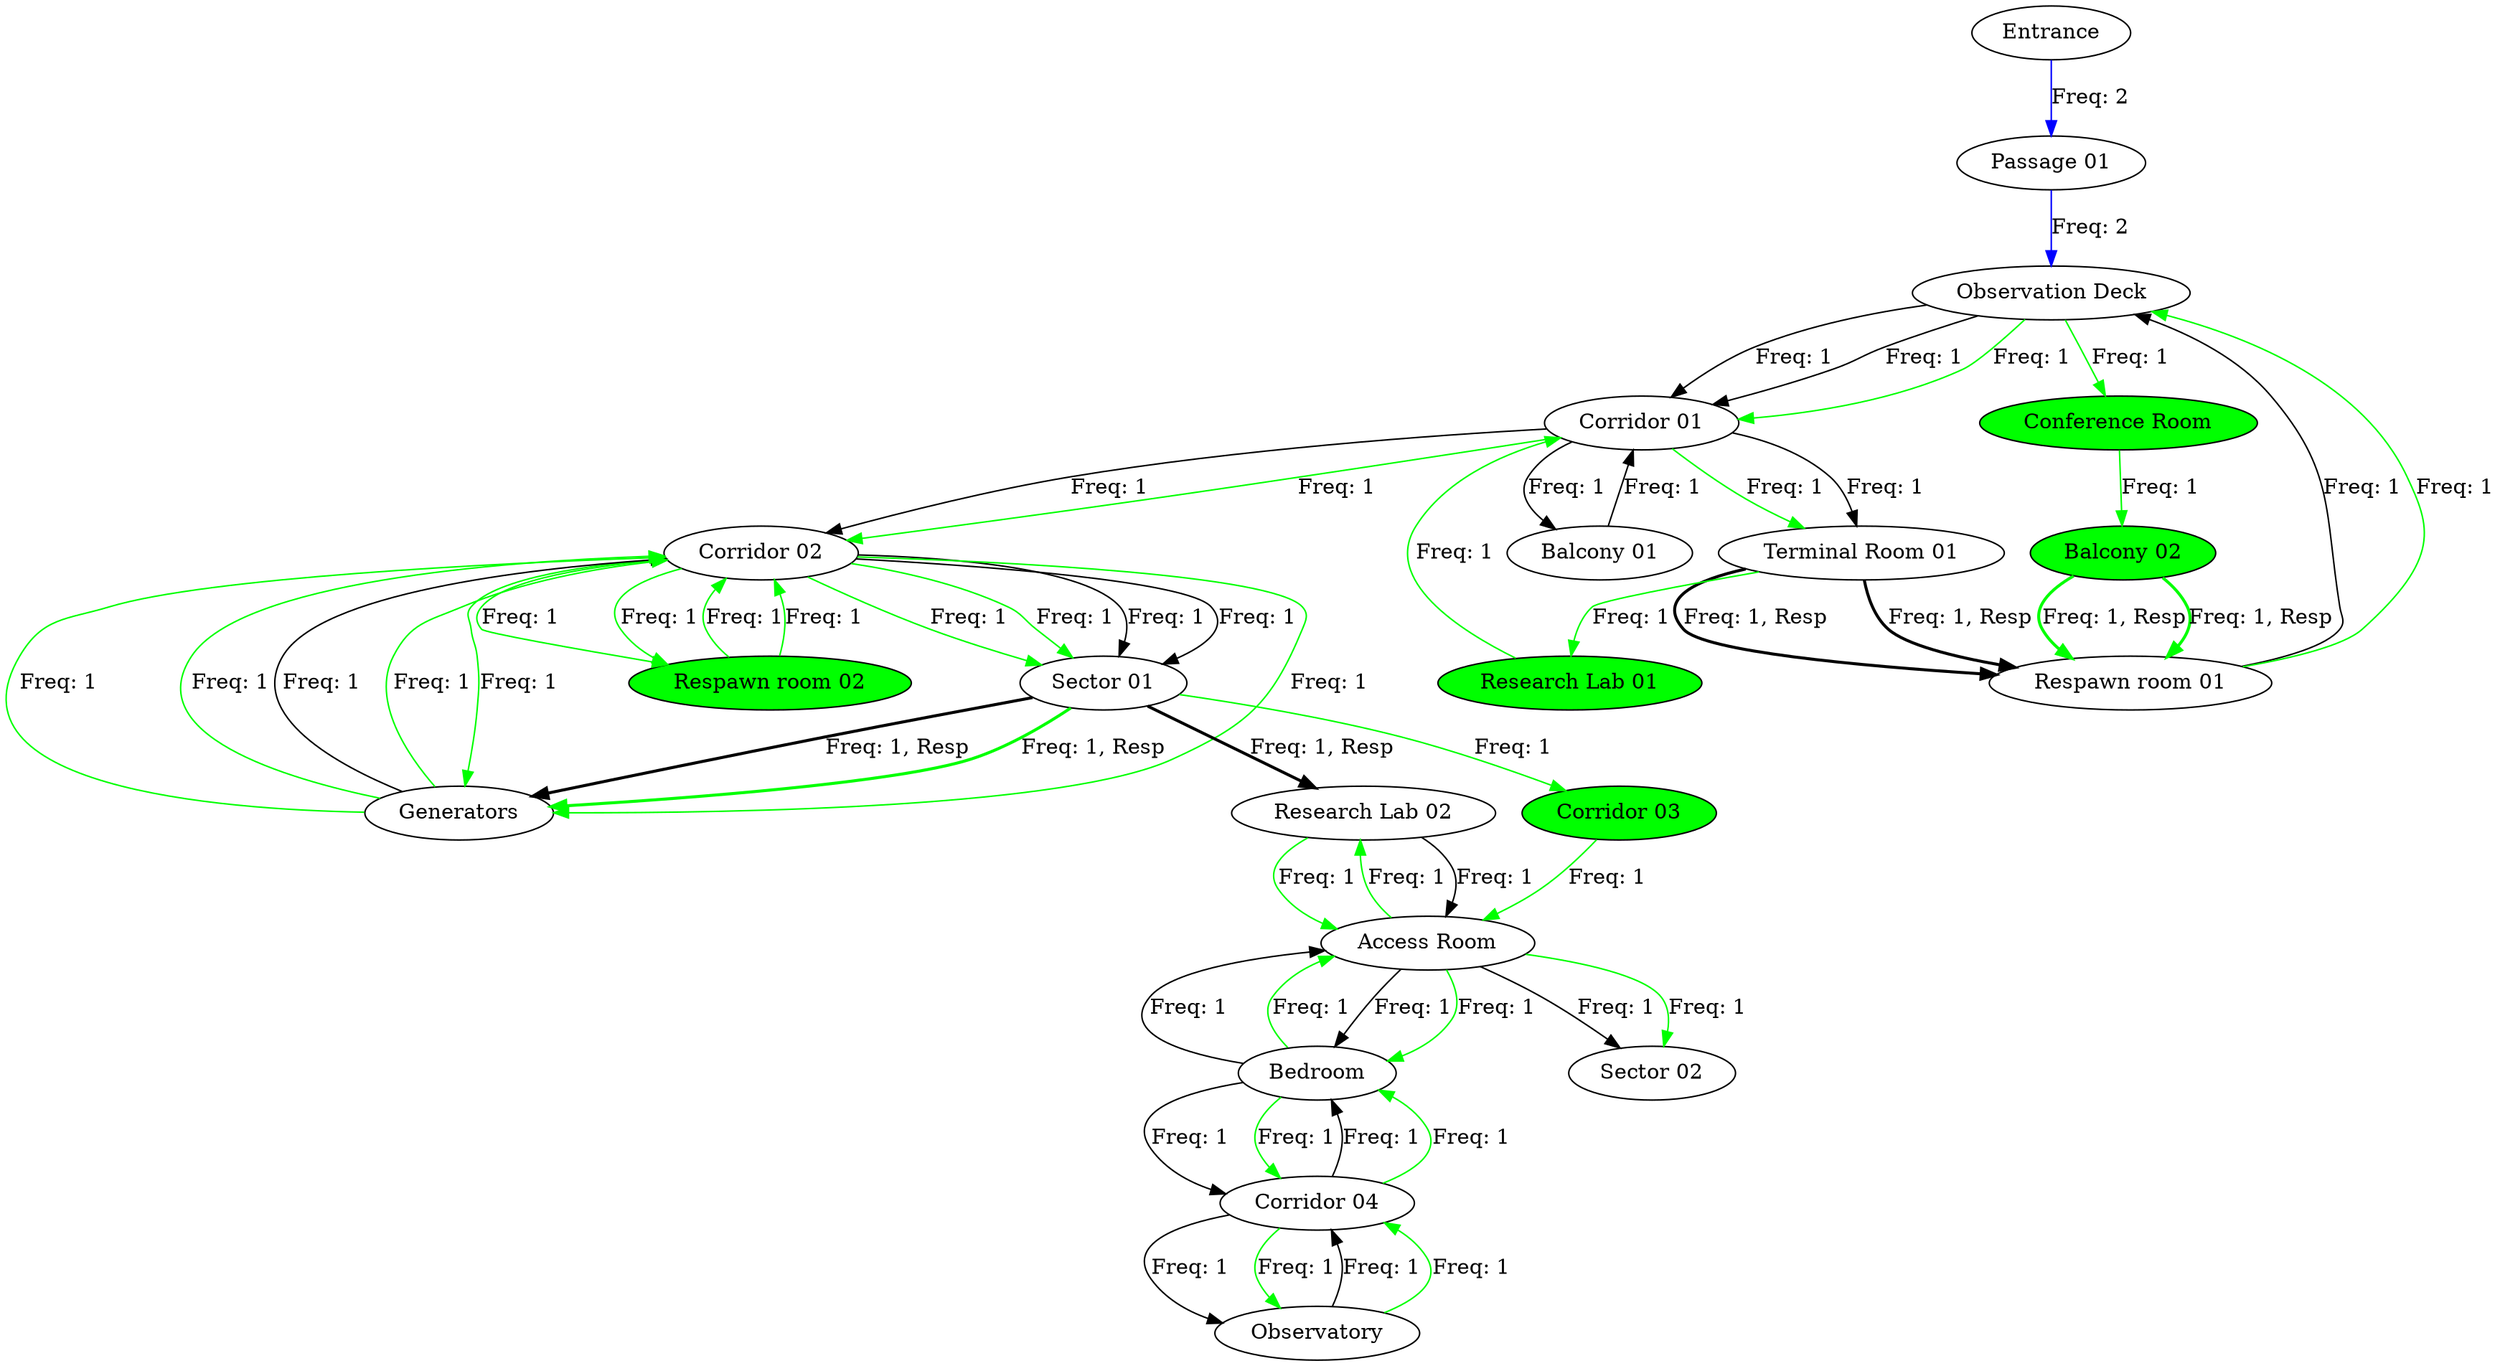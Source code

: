 // ['Gats Test 1', 'Gats Test 2']
digraph {
	Entrance [label=Entrance]
	"Passage 01" [label="Passage 01"]
	"Observation Deck" [label="Observation Deck"]
	"Corridor 01" [label="Corridor 01"]
	"Terminal Room 01" [label="Terminal Room 01"]
	"Respawn room 01" [label="Respawn room 01"]
	"Balcony 01" [label="Balcony 01"]
	"Corridor 02" [label="Corridor 02"]
	"Sector 01" [label="Sector 01"]
	Generators [label=Generators]
	"Research Lab 02" [label="Research Lab 02"]
	"Access Room" [label="Access Room"]
	Bedroom [label=Bedroom]
	"Corridor 04" [label="Corridor 04"]
	Observatory [label=Observatory]
	"Sector 02" [label="Sector 02"]
	"Conference Room" [label="Conference Room" fillcolor=green style=filled]
	"Balcony 02" [label="Balcony 02" fillcolor=green style=filled]
	"Research Lab 01" [label="Research Lab 01" fillcolor=green style=filled]
	"Respawn room 02" [label="Respawn room 02" fillcolor=green style=filled]
	"Corridor 03" [label="Corridor 03" fillcolor=green style=filled]
	Entrance -> "Passage 01" [label="Freq: 2" color=blue constraint=true]
	"Passage 01" -> "Observation Deck" [label="Freq: 2" color=blue constraint=true]
	"Observation Deck" -> "Corridor 01" [label="Freq: 1" color=black constraint=true]
	"Corridor 01" -> "Terminal Room 01" [label="Freq: 1" color=black constraint=true]
	"Terminal Room 01" -> "Respawn room 01" [label="Freq: 1, Resp" color=black constraint=true style=bold]
	"Terminal Room 01" -> "Respawn room 01" [label="Freq: 1, Resp" color=black constraint=true style=bold]
	"Respawn room 01" -> "Observation Deck" [label="Freq: 1" color=black constraint=true]
	"Observation Deck" -> "Corridor 01" [label="Freq: 1" color=black constraint=true]
	"Corridor 01" -> "Balcony 01" [label="Freq: 1" color=black constraint=true]
	"Balcony 01" -> "Corridor 01" [label="Freq: 1" color=black constraint=true]
	"Corridor 01" -> "Corridor 02" [label="Freq: 1" color=black constraint=true]
	"Corridor 02" -> "Sector 01" [label="Freq: 1" color=black constraint=true]
	"Sector 01" -> Generators [label="Freq: 1, Resp" color=black constraint=true style=bold]
	Generators -> "Corridor 02" [label="Freq: 1" color=black constraint=true]
	"Corridor 02" -> "Sector 01" [label="Freq: 1" color=black constraint=true]
	"Sector 01" -> "Research Lab 02" [label="Freq: 1, Resp" color=black constraint=true style=bold]
	"Research Lab 02" -> "Access Room" [label="Freq: 1" color=black constraint=true]
	"Access Room" -> Bedroom [label="Freq: 1" color=black constraint=true]
	Bedroom -> "Corridor 04" [label="Freq: 1" color=black constraint=true]
	"Corridor 04" -> Observatory [label="Freq: 1" color=black constraint=true]
	Observatory -> "Corridor 04" [label="Freq: 1" color=black constraint=true]
	"Corridor 04" -> Bedroom [label="Freq: 1" color=black constraint=true]
	Bedroom -> "Access Room" [label="Freq: 1" color=black constraint=true]
	"Access Room" -> "Sector 02" [label="Freq: 1" color=black constraint=true]
	"Observation Deck" -> "Conference Room" [label="Freq: 1" color=green constraint=true]
	"Conference Room" -> "Balcony 02" [label="Freq: 1" color=green constraint=true]
	"Balcony 02" -> "Respawn room 01" [label="Freq: 1, Resp" color=green constraint=true style=bold]
	"Balcony 02" -> "Respawn room 01" [label="Freq: 1, Resp" color=green constraint=true style=bold]
	"Respawn room 01" -> "Observation Deck" [label="Freq: 1" color=green constraint=true]
	"Observation Deck" -> "Corridor 01" [label="Freq: 1" color=green constraint=true]
	"Corridor 01" -> "Terminal Room 01" [label="Freq: 1" color=green constraint=true]
	"Terminal Room 01" -> "Research Lab 01" [label="Freq: 1" color=green constraint=true]
	"Research Lab 01" -> "Corridor 01" [label="Freq: 1" color=green constraint=true]
	"Corridor 01" -> "Corridor 02" [label="Freq: 1" color=green constraint=true]
	"Corridor 02" -> "Respawn room 02" [label="Freq: 1" color=green constraint=true]
	"Respawn room 02" -> "Corridor 02" [label="Freq: 1" color=green constraint=true]
	"Corridor 02" -> "Respawn room 02" [label="Freq: 1" color=green constraint=true]
	"Respawn room 02" -> "Corridor 02" [label="Freq: 1" color=green constraint=true]
	"Corridor 02" -> Generators [label="Freq: 1" color=green constraint=true]
	Generators -> "Corridor 02" [label="Freq: 1" color=green constraint=true]
	"Corridor 02" -> Generators [label="Freq: 1" color=green constraint=true]
	Generators -> "Corridor 02" [label="Freq: 1" color=green constraint=true]
	"Corridor 02" -> "Sector 01" [label="Freq: 1" color=green constraint=true]
	"Sector 01" -> Generators [label="Freq: 1, Resp" color=green constraint=true style=bold]
	Generators -> "Corridor 02" [label="Freq: 1" color=green constraint=true]
	"Corridor 02" -> "Sector 01" [label="Freq: 1" color=green constraint=true]
	"Sector 01" -> "Corridor 03" [label="Freq: 1" color=green constraint=true]
	"Corridor 03" -> "Access Room" [label="Freq: 1" color=green constraint=true]
	"Access Room" -> "Research Lab 02" [label="Freq: 1" color=green constraint=true]
	"Research Lab 02" -> "Access Room" [label="Freq: 1" color=green constraint=true]
	"Access Room" -> Bedroom [label="Freq: 1" color=green constraint=true]
	Bedroom -> "Corridor 04" [label="Freq: 1" color=green constraint=true]
	"Corridor 04" -> Observatory [label="Freq: 1" color=green constraint=true]
	Observatory -> "Corridor 04" [label="Freq: 1" color=green constraint=true]
	"Corridor 04" -> Bedroom [label="Freq: 1" color=green constraint=true]
	Bedroom -> "Access Room" [label="Freq: 1" color=green constraint=true]
	"Access Room" -> "Sector 02" [label="Freq: 1" color=green constraint=true]
}
